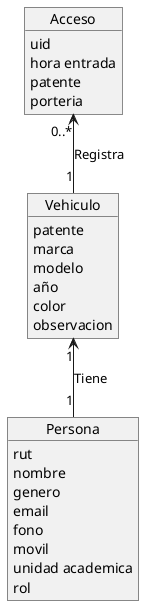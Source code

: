 @startuml diagram

object Persona {

 rut
 nombre
 genero
 email
 fono
 movil
 unidad academica
 rol
}

object Vehiculo {

 patente
 marca
 modelo
 año
 color
 observacion

}

object Acceso {
 uid
 hora entrada
 patente
 porteria
}

Acceso "0..*" <-- "1" Vehiculo: Registra
Vehiculo "1" <-- "1" Persona: Tiene
@enduml
